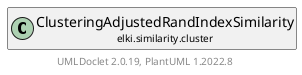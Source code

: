 @startuml
    remove .*\.(Instance|Par|Parameterizer|Factory)$
    set namespaceSeparator none
    hide empty fields
    hide empty methods

    class "<size:14>ClusteringAdjustedRandIndexSimilarity.Par\n<size:10>elki.similarity.cluster" as elki.similarity.cluster.ClusteringAdjustedRandIndexSimilarity.Par [[ClusteringAdjustedRandIndexSimilarity.Par.html]] {
        +make(): ClusteringAdjustedRandIndexSimilarity
    }

    interface "<size:14>Parameterizer\n<size:10>elki.utilities.optionhandling" as elki.utilities.optionhandling.Parameterizer [[../../utilities/optionhandling/Parameterizer.html]] {
        {abstract} +make(): Object
    }
    class "<size:14>ClusteringAdjustedRandIndexSimilarity\n<size:10>elki.similarity.cluster" as elki.similarity.cluster.ClusteringAdjustedRandIndexSimilarity [[ClusteringAdjustedRandIndexSimilarity.html]]

    elki.utilities.optionhandling.Parameterizer <|.. elki.similarity.cluster.ClusteringAdjustedRandIndexSimilarity.Par
    elki.similarity.cluster.ClusteringAdjustedRandIndexSimilarity +-- elki.similarity.cluster.ClusteringAdjustedRandIndexSimilarity.Par

    center footer UMLDoclet 2.0.19, PlantUML 1.2022.8
@enduml

